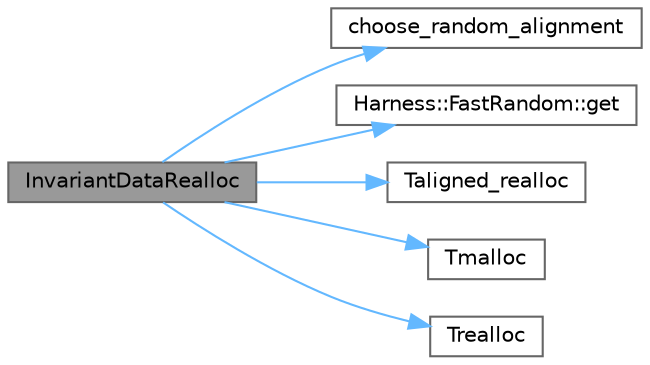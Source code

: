 digraph "InvariantDataRealloc"
{
 // LATEX_PDF_SIZE
  bgcolor="transparent";
  edge [fontname=Helvetica,fontsize=10,labelfontname=Helvetica,labelfontsize=10];
  node [fontname=Helvetica,fontsize=10,shape=box,height=0.2,width=0.4];
  rankdir="LR";
  Node1 [id="Node000001",label="InvariantDataRealloc",height=0.2,width=0.4,color="gray40", fillcolor="grey60", style="filled", fontcolor="black",tooltip=" "];
  Node1 -> Node2 [id="edge1_Node000001_Node000002",color="steelblue1",style="solid",tooltip=" "];
  Node2 [id="Node000002",label="choose_random_alignment",height=0.2,width=0.4,color="grey40", fillcolor="white", style="filled",URL="$test__malloc__compliance_8cpp.html#a63d13c89e805a7415227be95827e6c29",tooltip=" "];
  Node1 -> Node3 [id="edge2_Node000001_Node000003",color="steelblue1",style="solid",tooltip=" "];
  Node3 [id="Node000003",label="Harness::FastRandom::get",height=0.2,width=0.4,color="grey40", fillcolor="white", style="filled",URL="$class_harness_1_1_fast_random.html#a23ef27808783a96f286caf2f1af4d3dc",tooltip=" "];
  Node1 -> Node4 [id="edge3_Node000001_Node000004",color="steelblue1",style="solid",tooltip=" "];
  Node4 [id="Node000004",label="Taligned_realloc",height=0.2,width=0.4,color="grey40", fillcolor="white", style="filled",URL="$test__malloc__compliance_8cpp.html#aeb786102268fc3a883d2556fcf483e63",tooltip=" "];
  Node1 -> Node5 [id="edge4_Node000001_Node000005",color="steelblue1",style="solid",tooltip=" "];
  Node5 [id="Node000005",label="Tmalloc",height=0.2,width=0.4,color="grey40", fillcolor="white", style="filled",URL="$test__malloc__compliance_8cpp.html#aeb989231b9b7578b6c3398fe5a03d273",tooltip=" "];
  Node1 -> Node6 [id="edge5_Node000001_Node000006",color="steelblue1",style="solid",tooltip=" "];
  Node6 [id="Node000006",label="Trealloc",height=0.2,width=0.4,color="grey40", fillcolor="white", style="filled",URL="$test__malloc__compliance_8cpp.html#a3455ecc35cb1e8d0a198da5ced93af58",tooltip=" "];
}
